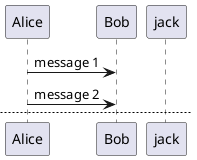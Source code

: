 @startuml
Alice -> Bob : message 1
Alice -> Bob : message 2
newpage tmp
Alice -> Bob : message 3
Alice -> Bob : message 4
Bob -> jack: null
newpage A title for the\nlast page
Alice -> Bob : message 5
Alice -> Bob : message 6
@enduml